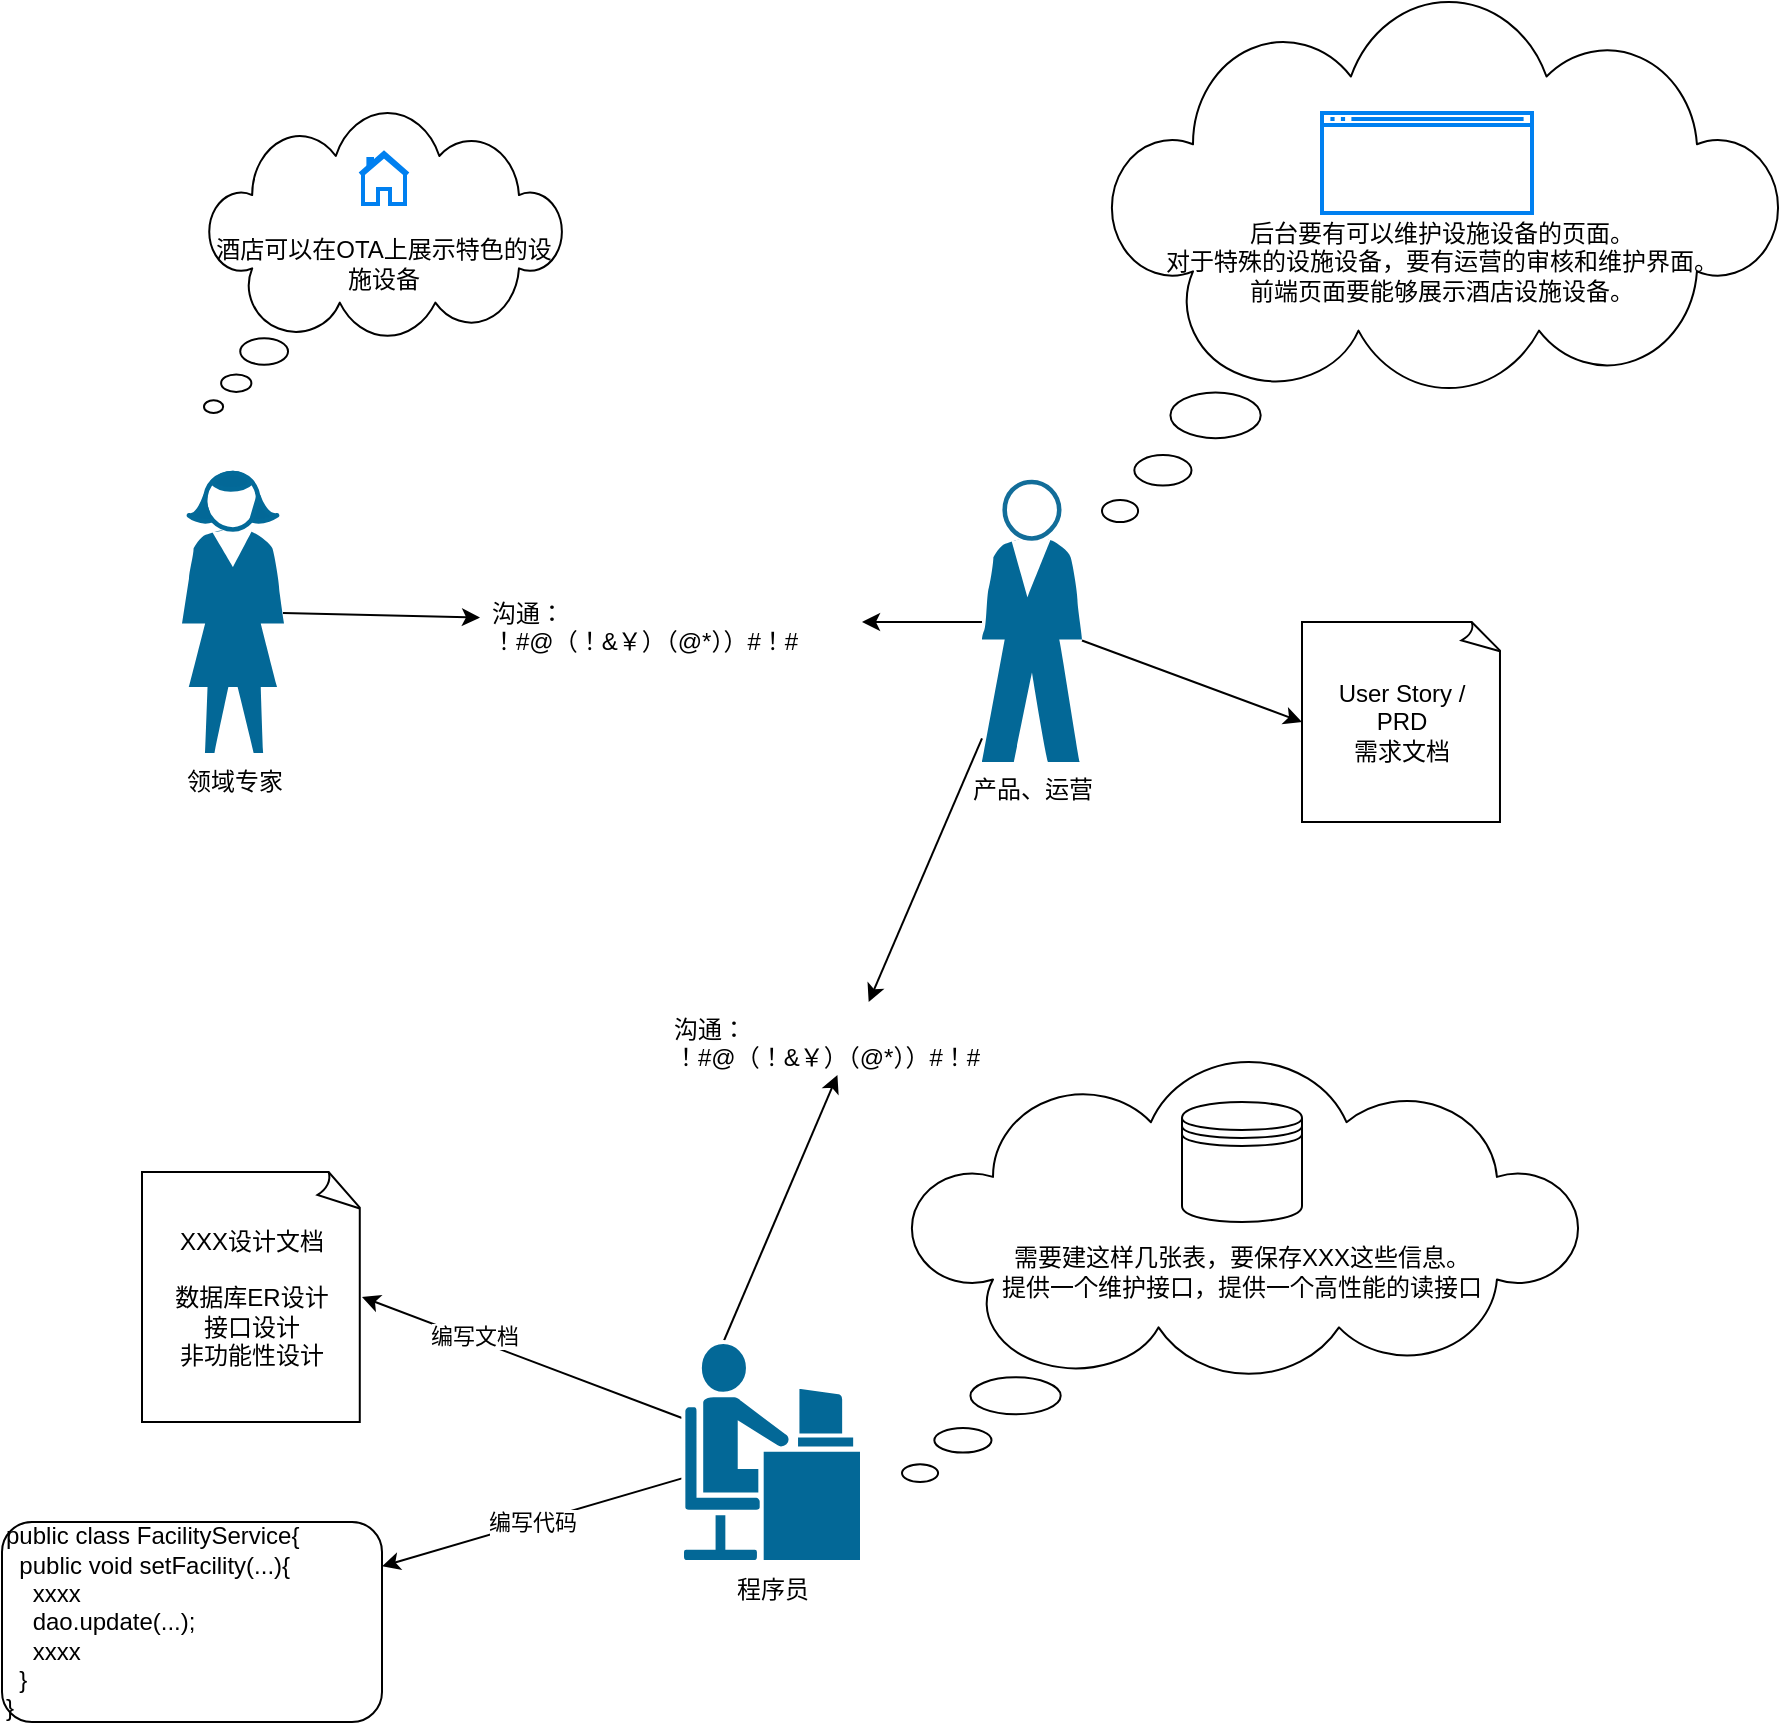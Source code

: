 <mxfile>
    <diagram id="La050qy_t3CkR20OAuoJ" name="Page-1">
        <mxGraphModel dx="874" dy="1150" grid="1" gridSize="10" guides="1" tooltips="1" connect="1" arrows="1" fold="1" page="1" pageScale="1" pageWidth="827" pageHeight="1169" math="0" shadow="0">
            <root>
                <mxCell id="0"/>
                <mxCell id="1" parent="0"/>
                <mxCell id="3" value="public class FacilityService{&lt;br&gt;&amp;nbsp; public void setFacility(...){&lt;br&gt;&amp;nbsp; &amp;nbsp; xxxx&amp;nbsp;&lt;br&gt;&amp;nbsp; &amp;nbsp; dao.update(...);&lt;br&gt;&amp;nbsp; &amp;nbsp; xxxx&lt;br&gt;&amp;nbsp; }&lt;br&gt;}" style="rounded=1;whiteSpace=wrap;html=1;align=left;" parent="1" vertex="1">
                    <mxGeometry x="80" y="760" width="190" height="100" as="geometry"/>
                </mxCell>
                <mxCell id="24" style="edgeStyle=none;html=1;exitX=0.99;exitY=0.5;exitDx=0;exitDy=0;exitPerimeter=0;" parent="1" source="5" target="23" edge="1">
                    <mxGeometry relative="1" as="geometry">
                        <mxPoint x="300" y="305.5" as="targetPoint"/>
                    </mxGeometry>
                </mxCell>
                <mxCell id="5" value="领域专家" style="shape=mxgraph.cisco.people.standing_woman;html=1;pointerEvents=1;dashed=0;fillColor=#036897;strokeColor=#ffffff;strokeWidth=2;verticalLabelPosition=bottom;verticalAlign=top;align=center;outlineConnect=0;" parent="1" vertex="1">
                    <mxGeometry x="170" y="235.5" width="51" height="140" as="geometry"/>
                </mxCell>
                <mxCell id="25" style="edgeStyle=none;html=1;" parent="1" source="6" target="23" edge="1">
                    <mxGeometry relative="1" as="geometry"/>
                </mxCell>
                <mxCell id="27" style="edgeStyle=none;html=1;" parent="1" source="6" target="26" edge="1">
                    <mxGeometry relative="1" as="geometry"/>
                </mxCell>
                <mxCell id="29" style="edgeStyle=none;html=1;entryX=0;entryY=0.5;entryDx=0;entryDy=0;entryPerimeter=0;" parent="1" source="6" target="30" edge="1">
                    <mxGeometry relative="1" as="geometry">
                        <mxPoint x="750" y="360" as="targetPoint"/>
                    </mxGeometry>
                </mxCell>
                <mxCell id="6" value="产品、运营" style="shape=mxgraph.cisco.people.standing_man;html=1;pointerEvents=1;dashed=0;fillColor=#036897;strokeColor=#ffffff;strokeWidth=2;verticalLabelPosition=bottom;verticalAlign=top;align=center;outlineConnect=0;" parent="1" vertex="1">
                    <mxGeometry x="570" y="240" width="50" height="140" as="geometry"/>
                </mxCell>
                <mxCell id="21" value="编写代码" style="edgeStyle=none;html=1;" parent="1" source="8" target="3" edge="1">
                    <mxGeometry relative="1" as="geometry"/>
                </mxCell>
                <mxCell id="28" style="edgeStyle=none;html=1;exitX=0.23;exitY=0;exitDx=0;exitDy=0;exitPerimeter=0;" parent="1" source="8" target="26" edge="1">
                    <mxGeometry relative="1" as="geometry"/>
                </mxCell>
                <mxCell id="34" style="edgeStyle=none;html=1;entryX=1;entryY=0.5;entryDx=0;entryDy=0;entryPerimeter=0;" parent="1" source="8" target="33" edge="1">
                    <mxGeometry relative="1" as="geometry"/>
                </mxCell>
                <mxCell id="35" value="编写文档" style="edgeLabel;html=1;align=center;verticalAlign=middle;resizable=0;points=[];" parent="34" vertex="1" connectable="0">
                    <mxGeometry x="0.313" y="-2" relative="1" as="geometry">
                        <mxPoint as="offset"/>
                    </mxGeometry>
                </mxCell>
                <mxCell id="8" value="程序员" style="shape=mxgraph.cisco.people.androgenous_person;html=1;pointerEvents=1;dashed=0;fillColor=#036897;strokeColor=#ffffff;strokeWidth=2;verticalLabelPosition=bottom;verticalAlign=top;align=center;outlineConnect=0;" parent="1" vertex="1">
                    <mxGeometry x="420" y="670" width="90" height="110" as="geometry"/>
                </mxCell>
                <mxCell id="9" value="需要建这样几张表，要保存XXX这些信息。&lt;br&gt;提供一个维护接口，提供一个高性能的读接口" style="whiteSpace=wrap;html=1;shape=mxgraph.basic.cloud_callout" parent="1" vertex="1">
                    <mxGeometry x="530" y="530" width="340" height="210" as="geometry"/>
                </mxCell>
                <mxCell id="10" value="酒店可以在OTA上展示特色的设施设备" style="whiteSpace=wrap;html=1;shape=mxgraph.basic.cloud_callout" parent="1" vertex="1">
                    <mxGeometry x="181" y="55.5" width="180" height="150" as="geometry"/>
                </mxCell>
                <mxCell id="12" value="后台要有可以维护设施设备的页面。&lt;br&gt;对于特殊的设施设备，要有运营的审核和维护界面。&lt;br&gt;前端页面要能够展示酒店设施设备。" style="whiteSpace=wrap;html=1;shape=mxgraph.basic.cloud_callout" parent="1" vertex="1">
                    <mxGeometry x="630" width="340" height="260" as="geometry"/>
                </mxCell>
                <mxCell id="15" value="" style="html=1;verticalLabelPosition=bottom;align=center;labelBackgroundColor=#ffffff;verticalAlign=top;strokeWidth=2;strokeColor=#0080F0;shadow=0;dashed=0;shape=mxgraph.ios7.icons.home;" parent="1" vertex="1">
                    <mxGeometry x="259" y="75.5" width="24" height="25.5" as="geometry"/>
                </mxCell>
                <mxCell id="20" value="" style="html=1;verticalLabelPosition=bottom;align=center;labelBackgroundColor=#ffffff;verticalAlign=top;strokeWidth=2;strokeColor=#0080F0;shadow=0;dashed=0;shape=mxgraph.ios7.icons.window;" parent="1" vertex="1">
                    <mxGeometry x="740" y="55.5" width="105" height="50" as="geometry"/>
                </mxCell>
                <mxCell id="23" value="沟通：&#10;！#@（！&amp;￥）（@*））#！#" style="text;strokeColor=none;fillColor=none;align=left;verticalAlign=top;spacingLeft=4;spacingRight=4;overflow=hidden;rotatable=0;points=[[0,0.5],[1,0.5]];portConstraint=eastwest;" parent="1" vertex="1">
                    <mxGeometry x="319" y="291.75" width="191" height="36.5" as="geometry"/>
                </mxCell>
                <mxCell id="26" value="沟通：&#10;！#@（！&amp;￥）（@*））#！#" style="text;strokeColor=none;fillColor=none;align=left;verticalAlign=top;spacingLeft=4;spacingRight=4;overflow=hidden;rotatable=0;points=[[0,0.5],[1,0.5]];portConstraint=eastwest;" parent="1" vertex="1">
                    <mxGeometry x="410" y="500" width="191" height="36.5" as="geometry"/>
                </mxCell>
                <mxCell id="30" value="User Story /&lt;br&gt;PRD&lt;br&gt;需求文档" style="whiteSpace=wrap;html=1;shape=mxgraph.basic.document" parent="1" vertex="1">
                    <mxGeometry x="730" y="310" width="100" height="100" as="geometry"/>
                </mxCell>
                <mxCell id="31" value="" style="shape=datastore;whiteSpace=wrap;html=1;" parent="1" vertex="1">
                    <mxGeometry x="670" y="550" width="60" height="60" as="geometry"/>
                </mxCell>
                <mxCell id="33" value="XXX设计文档&lt;br&gt;&lt;br&gt;数据库ER设计&lt;br&gt;接口设计&lt;br&gt;非功能性设计" style="whiteSpace=wrap;html=1;shape=mxgraph.basic.document" parent="1" vertex="1">
                    <mxGeometry x="150" y="585" width="110" height="125" as="geometry"/>
                </mxCell>
            </root>
        </mxGraphModel>
    </diagram>
</mxfile>